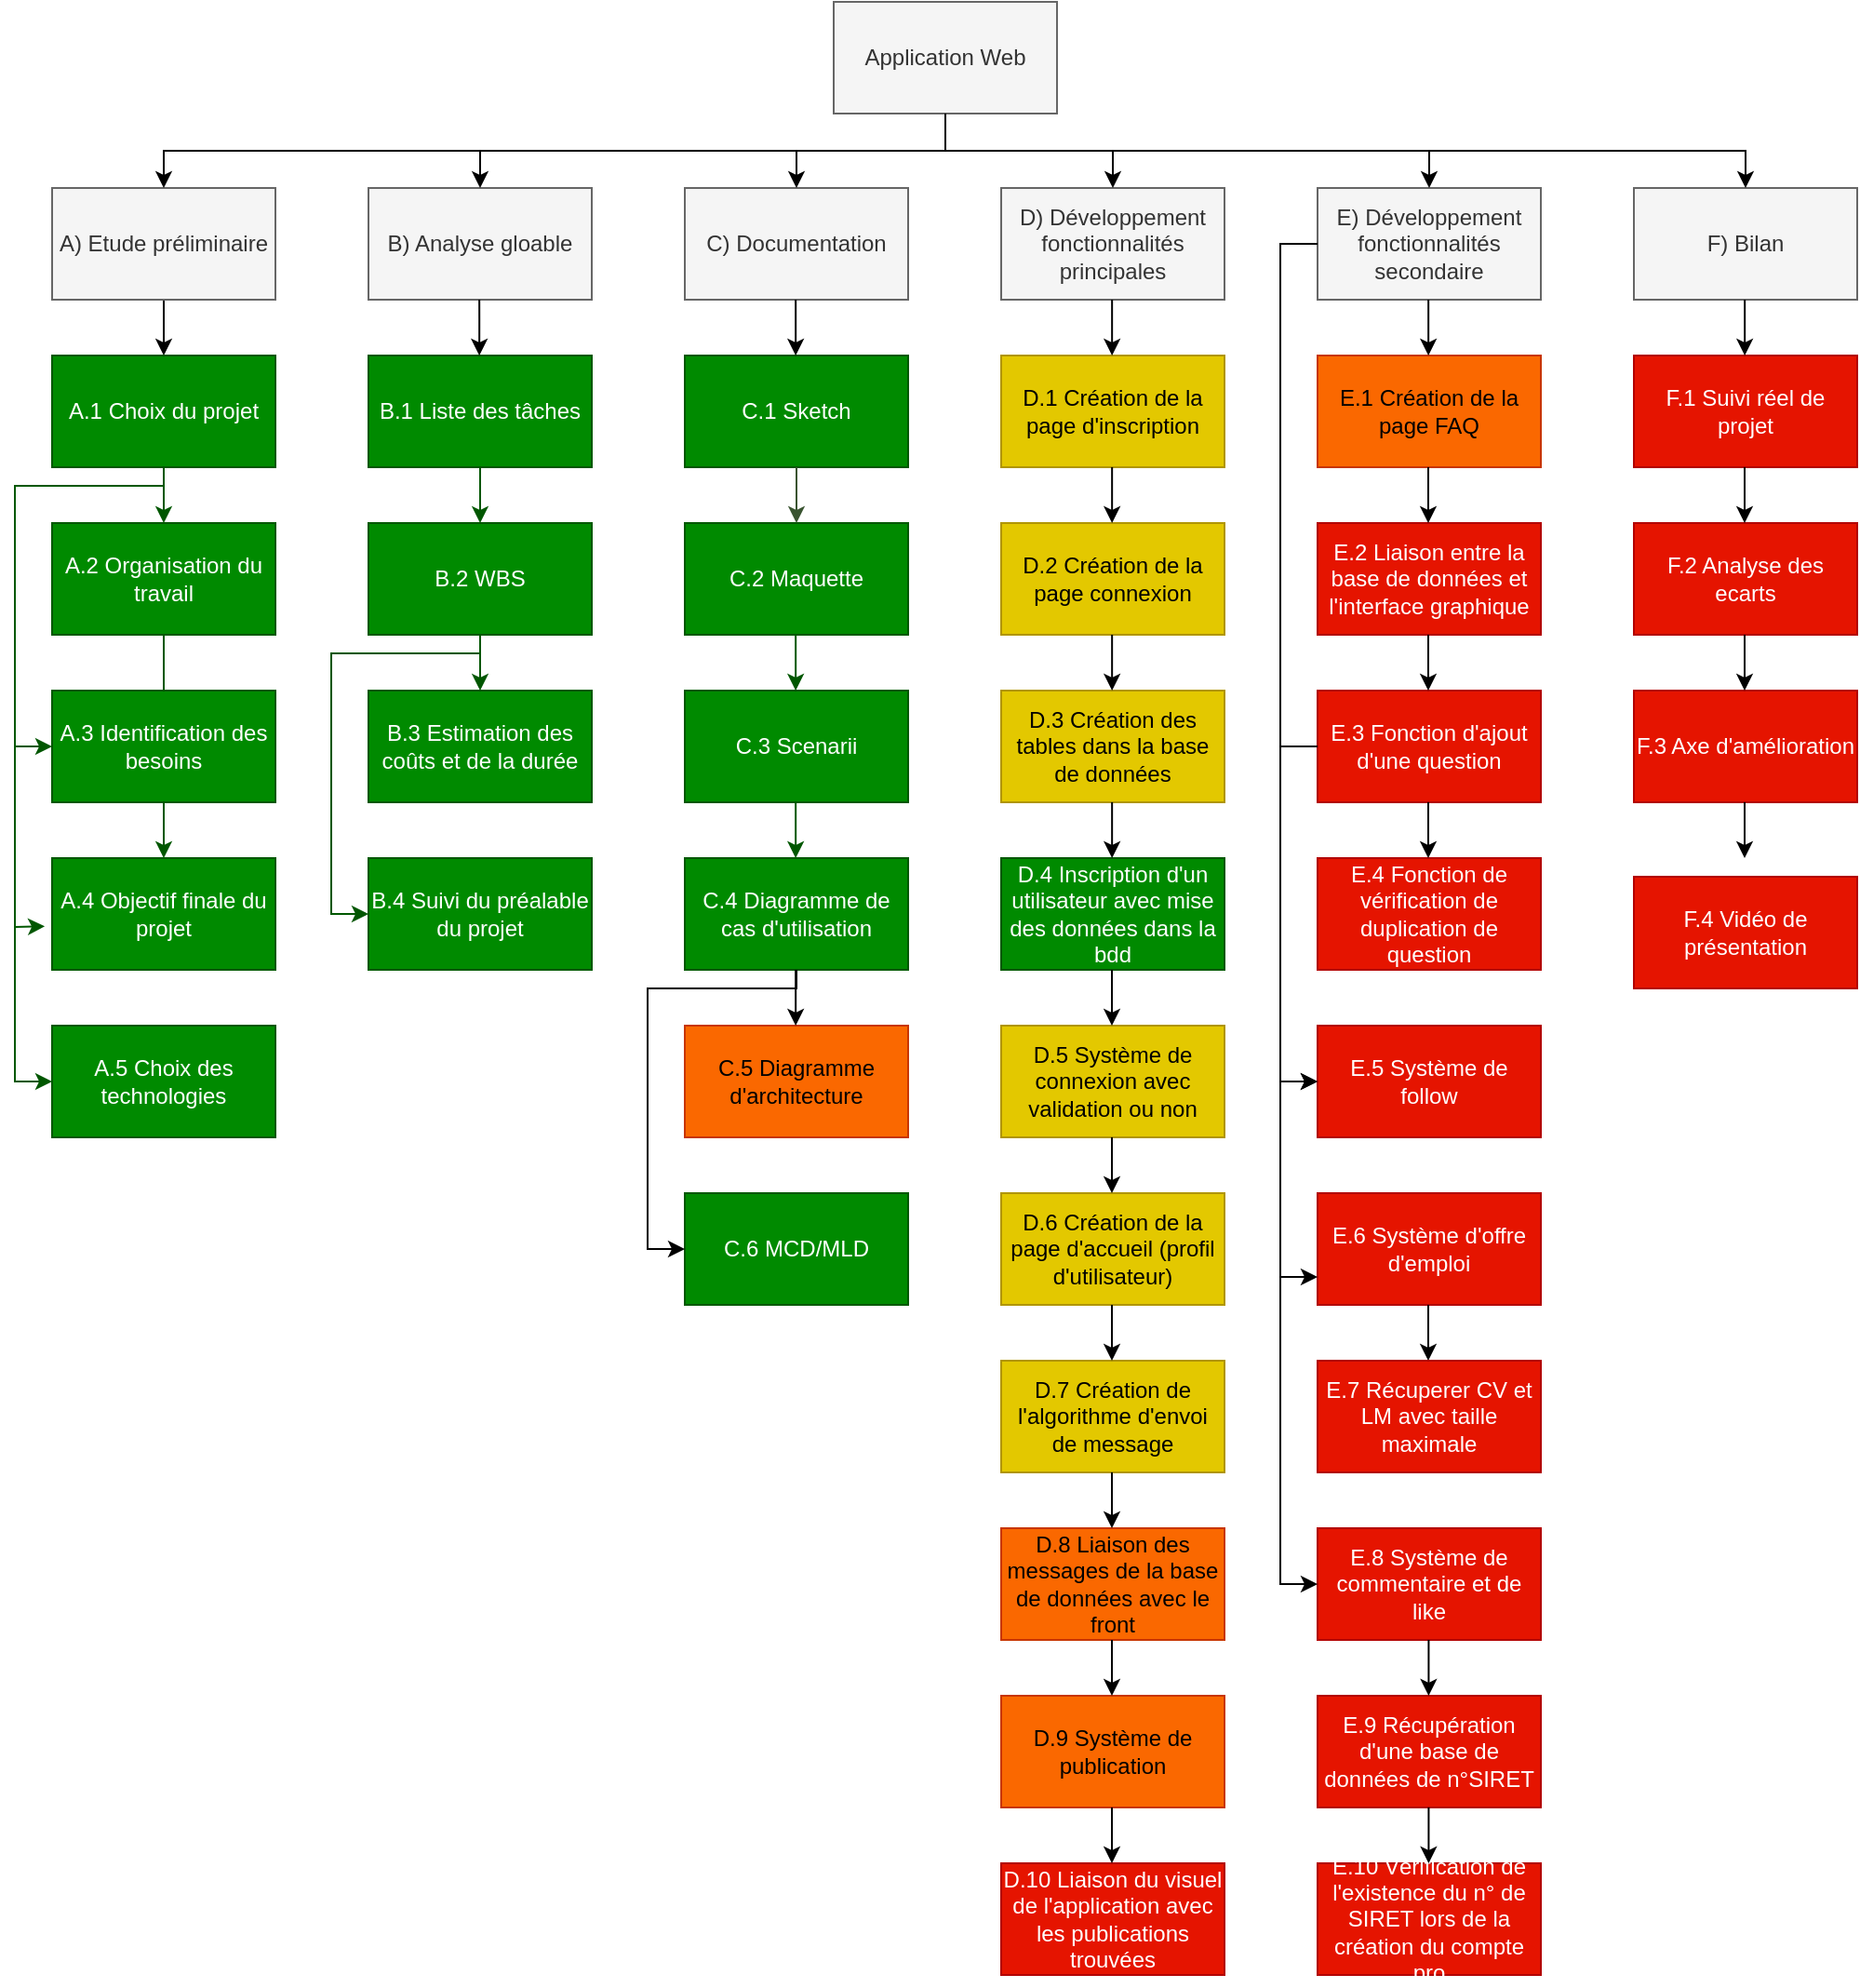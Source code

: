 <mxfile version="20.6.0" type="device"><diagram id="wWq-bHQcgzSplDtZk6H-" name="Page-1"><mxGraphModel dx="2679" dy="989" grid="1" gridSize="10" guides="1" tooltips="1" connect="1" arrows="1" fold="1" page="1" pageScale="1" pageWidth="827" pageHeight="1169" math="0" shadow="0"><root><mxCell id="0"/><mxCell id="1" parent="0"/><mxCell id="JSMmNQ_x6wcIldQpC4yS-1" value="Application Web" style="rounded=0;whiteSpace=wrap;html=1;fillColor=#f5f5f5;fontColor=#333333;strokeColor=#666666;" parent="1" vertex="1"><mxGeometry x="440" y="10" width="120" height="60" as="geometry"/></mxCell><mxCell id="JSMmNQ_x6wcIldQpC4yS-61" style="edgeStyle=orthogonalEdgeStyle;rounded=0;orthogonalLoop=1;jettySize=auto;html=1;exitX=0.5;exitY=1;exitDx=0;exitDy=0;entryX=0.5;entryY=0;entryDx=0;entryDy=0;" parent="1" source="JSMmNQ_x6wcIldQpC4yS-2" target="JSMmNQ_x6wcIldQpC4yS-8" edge="1"><mxGeometry relative="1" as="geometry"/></mxCell><mxCell id="JSMmNQ_x6wcIldQpC4yS-2" value="A) Etude préliminaire" style="rounded=0;whiteSpace=wrap;html=1;fillColor=#f5f5f5;fontColor=#333333;strokeColor=#666666;" parent="1" vertex="1"><mxGeometry x="20" y="110" width="120" height="60" as="geometry"/></mxCell><mxCell id="JSMmNQ_x6wcIldQpC4yS-3" value="B) Analyse gloable" style="rounded=0;whiteSpace=wrap;html=1;fillColor=#f5f5f5;fontColor=#333333;strokeColor=#666666;" parent="1" vertex="1"><mxGeometry x="190" y="110" width="120" height="60" as="geometry"/></mxCell><mxCell id="JSMmNQ_x6wcIldQpC4yS-4" value="C) Documentation" style="rounded=0;whiteSpace=wrap;html=1;fillColor=#f5f5f5;fontColor=#333333;strokeColor=#666666;" parent="1" vertex="1"><mxGeometry x="360" y="110" width="120" height="60" as="geometry"/></mxCell><mxCell id="JSMmNQ_x6wcIldQpC4yS-5" value="F) Bilan" style="rounded=0;whiteSpace=wrap;html=1;fillColor=#f5f5f5;fontColor=#333333;strokeColor=#666666;" parent="1" vertex="1"><mxGeometry x="870" y="110" width="120" height="60" as="geometry"/></mxCell><mxCell id="JSMmNQ_x6wcIldQpC4yS-6" value="D) Développement fonctionnalités principales" style="rounded=0;whiteSpace=wrap;html=1;fillColor=#f5f5f5;fontColor=#333333;strokeColor=#666666;" parent="1" vertex="1"><mxGeometry x="530" y="110" width="120" height="60" as="geometry"/></mxCell><mxCell id="JSMmNQ_x6wcIldQpC4yS-7" value="E) Développement fonctionnalités secondaire" style="rounded=0;whiteSpace=wrap;html=1;fillColor=#f5f5f5;fontColor=#333333;strokeColor=#666666;" parent="1" vertex="1"><mxGeometry x="700" y="110" width="120" height="60" as="geometry"/></mxCell><mxCell id="JSMmNQ_x6wcIldQpC4yS-71" style="edgeStyle=orthogonalEdgeStyle;rounded=0;orthogonalLoop=1;jettySize=auto;html=1;entryX=0.5;entryY=0;entryDx=0;entryDy=0;fillColor=#008a00;strokeColor=#005700;" parent="1" source="JSMmNQ_x6wcIldQpC4yS-8" target="JSMmNQ_x6wcIldQpC4yS-9" edge="1"><mxGeometry relative="1" as="geometry"><Array as="points"><mxPoint x="80" y="280"/><mxPoint x="80" y="280"/></Array></mxGeometry></mxCell><mxCell id="JSMmNQ_x6wcIldQpC4yS-8" value="A.1 Choix du projet" style="rounded=0;whiteSpace=wrap;html=1;fillColor=#008a00;strokeColor=#005700;fontColor=#ffffff;" parent="1" vertex="1"><mxGeometry x="20" y="200" width="120" height="60" as="geometry"/></mxCell><mxCell id="JSMmNQ_x6wcIldQpC4yS-116" value="" style="edgeStyle=orthogonalEdgeStyle;rounded=0;orthogonalLoop=1;jettySize=auto;html=1;fillColor=#008a00;strokeColor=#005700;" parent="1" source="JSMmNQ_x6wcIldQpC4yS-9" target="JSMmNQ_x6wcIldQpC4yS-11" edge="1"><mxGeometry relative="1" as="geometry"/></mxCell><mxCell id="JSMmNQ_x6wcIldQpC4yS-9" value="A.2 Organisation du travail" style="rounded=0;whiteSpace=wrap;html=1;fillColor=#008a00;strokeColor=#005700;fontColor=#ffffff;" parent="1" vertex="1"><mxGeometry x="20" y="290" width="120" height="60" as="geometry"/></mxCell><mxCell id="JSMmNQ_x6wcIldQpC4yS-10" value="A.3 Identification des besoins" style="rounded=0;whiteSpace=wrap;html=1;fillColor=#008a00;strokeColor=#005700;fontColor=#ffffff;" parent="1" vertex="1"><mxGeometry x="20" y="380" width="120" height="60" as="geometry"/></mxCell><mxCell id="JSMmNQ_x6wcIldQpC4yS-11" value="A.4 Objectif finale du projet" style="rounded=0;whiteSpace=wrap;html=1;fillColor=#008a00;strokeColor=#005700;fontColor=#ffffff;" parent="1" vertex="1"><mxGeometry x="20" y="470" width="120" height="60" as="geometry"/></mxCell><mxCell id="JSMmNQ_x6wcIldQpC4yS-12" value="A.5 Choix des technologies" style="rounded=0;whiteSpace=wrap;html=1;fillColor=#008a00;strokeColor=#005700;fontColor=#ffffff;" parent="1" vertex="1"><mxGeometry x="20" y="560" width="120" height="60" as="geometry"/></mxCell><mxCell id="JSMmNQ_x6wcIldQpC4yS-13" value="B.1 Liste des tâches" style="rounded=0;whiteSpace=wrap;html=1;fillColor=#008a00;strokeColor=#005700;fontColor=#ffffff;" parent="1" vertex="1"><mxGeometry x="190" y="200" width="120" height="60" as="geometry"/></mxCell><mxCell id="JSMmNQ_x6wcIldQpC4yS-14" value="B.2 WBS" style="rounded=0;whiteSpace=wrap;html=1;fillColor=#008a00;strokeColor=#005700;fontColor=#ffffff;" parent="1" vertex="1"><mxGeometry x="190" y="290" width="120" height="60" as="geometry"/></mxCell><mxCell id="JSMmNQ_x6wcIldQpC4yS-15" value="B.3 Estimation des coûts et de la durée" style="rounded=0;whiteSpace=wrap;html=1;fillColor=#008a00;strokeColor=#005700;fontColor=#ffffff;" parent="1" vertex="1"><mxGeometry x="190" y="380" width="120" height="60" as="geometry"/></mxCell><mxCell id="JSMmNQ_x6wcIldQpC4yS-16" value="B.4 Suivi du préalable du projet" style="rounded=0;whiteSpace=wrap;html=1;fillColor=#008a00;strokeColor=#005700;fontColor=#ffffff;" parent="1" vertex="1"><mxGeometry x="190" y="470" width="120" height="60" as="geometry"/></mxCell><mxCell id="JSMmNQ_x6wcIldQpC4yS-18" value="" style="endArrow=classic;html=1;rounded=0;exitX=0.5;exitY=1;exitDx=0;exitDy=0;entryX=0.5;entryY=0;entryDx=0;entryDy=0;" parent="1" source="JSMmNQ_x6wcIldQpC4yS-1" target="JSMmNQ_x6wcIldQpC4yS-4" edge="1"><mxGeometry width="50" height="50" relative="1" as="geometry"><mxPoint x="520" y="390" as="sourcePoint"/><mxPoint x="570" y="340" as="targetPoint"/><Array as="points"><mxPoint x="500" y="90"/><mxPoint x="420" y="90"/></Array></mxGeometry></mxCell><mxCell id="JSMmNQ_x6wcIldQpC4yS-19" value="C.1 Sketch" style="rounded=0;whiteSpace=wrap;html=1;fillColor=#008a00;strokeColor=#005700;fontColor=#ffffff;" parent="1" vertex="1"><mxGeometry x="360" y="200" width="120" height="60" as="geometry"/></mxCell><mxCell id="JSMmNQ_x6wcIldQpC4yS-20" value="C.2 Maquette" style="rounded=0;whiteSpace=wrap;html=1;fillColor=#008a00;strokeColor=#005700;fontColor=#ffffff;" parent="1" vertex="1"><mxGeometry x="360" y="290" width="120" height="60" as="geometry"/></mxCell><mxCell id="JSMmNQ_x6wcIldQpC4yS-21" value="C.3 Scenarii" style="rounded=0;whiteSpace=wrap;html=1;fillColor=#008a00;strokeColor=#005700;fontColor=#ffffff;" parent="1" vertex="1"><mxGeometry x="360" y="380" width="120" height="60" as="geometry"/></mxCell><mxCell id="JSMmNQ_x6wcIldQpC4yS-22" value="C.4 Diagramme de cas d'utilisation" style="rounded=0;whiteSpace=wrap;html=1;fillColor=#008a00;strokeColor=#005700;fontColor=#ffffff;" parent="1" vertex="1"><mxGeometry x="360" y="470" width="120" height="60" as="geometry"/></mxCell><mxCell id="JSMmNQ_x6wcIldQpC4yS-23" value="C.5 Diagramme d'architecture" style="rounded=0;whiteSpace=wrap;html=1;fillColor=#fa6800;strokeColor=#C73500;fontColor=#000000;" parent="1" vertex="1"><mxGeometry x="360" y="560" width="120" height="60" as="geometry"/></mxCell><mxCell id="JSMmNQ_x6wcIldQpC4yS-24" value="C.6 MCD/MLD" style="rounded=0;whiteSpace=wrap;html=1;fillColor=#008a00;strokeColor=#005700;fontColor=#ffffff;" parent="1" vertex="1"><mxGeometry x="360" y="650" width="120" height="60" as="geometry"/></mxCell><mxCell id="JSMmNQ_x6wcIldQpC4yS-29" value="D.1 Création de la page d'inscription" style="rounded=0;whiteSpace=wrap;html=1;fillColor=#e3c800;strokeColor=#B09500;fontColor=#000000;" parent="1" vertex="1"><mxGeometry x="530" y="200" width="120" height="60" as="geometry"/></mxCell><mxCell id="JSMmNQ_x6wcIldQpC4yS-30" value="D.2 Création de la page connexion" style="rounded=0;whiteSpace=wrap;html=1;fillColor=#e3c800;strokeColor=#B09500;fontColor=#000000;" parent="1" vertex="1"><mxGeometry x="530" y="290" width="120" height="60" as="geometry"/></mxCell><mxCell id="JSMmNQ_x6wcIldQpC4yS-31" value="D.3 Création des tables dans la base de données" style="rounded=0;whiteSpace=wrap;html=1;fillColor=#e3c800;strokeColor=#B09500;fontColor=#000000;" parent="1" vertex="1"><mxGeometry x="530" y="380" width="120" height="60" as="geometry"/></mxCell><mxCell id="JSMmNQ_x6wcIldQpC4yS-32" value="D.4 Inscription d'un utilisateur avec mise des données dans la bdd" style="rounded=0;whiteSpace=wrap;html=1;fillColor=#008a00;strokeColor=#005700;fontColor=#ffffff;" parent="1" vertex="1"><mxGeometry x="530" y="470" width="120" height="60" as="geometry"/></mxCell><mxCell id="JSMmNQ_x6wcIldQpC4yS-33" value="D.5 Système de connexion avec validation ou non" style="rounded=0;whiteSpace=wrap;html=1;fillColor=#e3c800;strokeColor=#B09500;fontColor=#000000;" parent="1" vertex="1"><mxGeometry x="530" y="560" width="120" height="60" as="geometry"/></mxCell><mxCell id="JSMmNQ_x6wcIldQpC4yS-34" value="E.1 Création de la page FAQ" style="rounded=0;whiteSpace=wrap;html=1;fillColor=#fa6800;strokeColor=#C73500;fontColor=#000000;" parent="1" vertex="1"><mxGeometry x="700" y="200" width="120" height="60" as="geometry"/></mxCell><mxCell id="JSMmNQ_x6wcIldQpC4yS-35" value="E.2 Liaison entre la base de données et l'interface graphique" style="rounded=0;whiteSpace=wrap;html=1;fillColor=#e51400;strokeColor=#B20000;fontColor=#ffffff;" parent="1" vertex="1"><mxGeometry x="700" y="290" width="120" height="60" as="geometry"/></mxCell><mxCell id="JSMmNQ_x6wcIldQpC4yS-36" value="E.3 Fonction d'ajout d'une question" style="rounded=0;whiteSpace=wrap;html=1;fillColor=#e51400;strokeColor=#B20000;fontColor=#ffffff;" parent="1" vertex="1"><mxGeometry x="700" y="380" width="120" height="60" as="geometry"/></mxCell><mxCell id="JSMmNQ_x6wcIldQpC4yS-37" value="E.4 Fonction de vérification de duplication de question" style="rounded=0;whiteSpace=wrap;html=1;fillColor=#e51400;strokeColor=#B20000;fontColor=#ffffff;" parent="1" vertex="1"><mxGeometry x="700" y="470" width="120" height="60" as="geometry"/></mxCell><mxCell id="JSMmNQ_x6wcIldQpC4yS-38" value="E.5 Système de follow" style="rounded=0;whiteSpace=wrap;html=1;fillColor=#e51400;strokeColor=#B20000;fontColor=#ffffff;" parent="1" vertex="1"><mxGeometry x="700" y="560" width="120" height="60" as="geometry"/></mxCell><mxCell id="JSMmNQ_x6wcIldQpC4yS-39" value="F.1 Suivi réel de projet" style="rounded=0;whiteSpace=wrap;html=1;fillColor=#e51400;strokeColor=#B20000;fontColor=#ffffff;" parent="1" vertex="1"><mxGeometry x="870" y="200" width="120" height="60" as="geometry"/></mxCell><mxCell id="JSMmNQ_x6wcIldQpC4yS-40" value="F.2 Analyse des ecarts" style="rounded=0;whiteSpace=wrap;html=1;fillColor=#e51400;strokeColor=#B20000;fontColor=#ffffff;" parent="1" vertex="1"><mxGeometry x="870" y="290" width="120" height="60" as="geometry"/></mxCell><mxCell id="JSMmNQ_x6wcIldQpC4yS-41" value="F.3 Axe d'amélioration" style="rounded=0;whiteSpace=wrap;html=1;fillColor=#e51400;strokeColor=#B20000;fontColor=#ffffff;" parent="1" vertex="1"><mxGeometry x="870" y="380" width="120" height="60" as="geometry"/></mxCell><mxCell id="JSMmNQ_x6wcIldQpC4yS-42" value="F.4 Vidéo de présentation" style="rounded=0;whiteSpace=wrap;html=1;fillColor=#e51400;strokeColor=#B20000;fontColor=#ffffff;" parent="1" vertex="1"><mxGeometry x="870" y="480" width="120" height="60" as="geometry"/></mxCell><mxCell id="JSMmNQ_x6wcIldQpC4yS-44" value="D.6 Création de la page d'accueil (profil d'utilisateur)" style="rounded=0;whiteSpace=wrap;html=1;fillColor=#e3c800;fontColor=#000000;strokeColor=#B09500;" parent="1" vertex="1"><mxGeometry x="530" y="650" width="120" height="60" as="geometry"/></mxCell><mxCell id="JSMmNQ_x6wcIldQpC4yS-45" value="D.7 Création de l'algorithme d'envoi de message" style="rounded=0;whiteSpace=wrap;html=1;fillColor=#e3c800;strokeColor=#B09500;fontColor=#000000;" parent="1" vertex="1"><mxGeometry x="530" y="740" width="120" height="60" as="geometry"/></mxCell><mxCell id="JSMmNQ_x6wcIldQpC4yS-47" value="D.8 Liaison des messages de la base de données avec le front" style="rounded=0;whiteSpace=wrap;html=1;fillColor=#fa6800;strokeColor=#C73500;fontColor=#000000;" parent="1" vertex="1"><mxGeometry x="530" y="830" width="120" height="60" as="geometry"/></mxCell><mxCell id="JSMmNQ_x6wcIldQpC4yS-48" value="D.9 Système de publication" style="rounded=0;whiteSpace=wrap;html=1;fillColor=#fa6800;strokeColor=#C73500;fontColor=#000000;" parent="1" vertex="1"><mxGeometry x="530" y="920" width="120" height="60" as="geometry"/></mxCell><mxCell id="JSMmNQ_x6wcIldQpC4yS-49" value="D.10 Liaison du visuel de l'application avec les publications trouvées" style="rounded=0;whiteSpace=wrap;html=1;fillColor=#e51400;strokeColor=#B20000;fontColor=#ffffff;" parent="1" vertex="1"><mxGeometry x="530" y="1010" width="120" height="60" as="geometry"/></mxCell><mxCell id="JSMmNQ_x6wcIldQpC4yS-50" value="E.6 Système d'offre d'emploi" style="rounded=0;whiteSpace=wrap;html=1;fillColor=#e51400;strokeColor=#B20000;fontColor=#ffffff;" parent="1" vertex="1"><mxGeometry x="700" y="650" width="120" height="60" as="geometry"/></mxCell><mxCell id="JSMmNQ_x6wcIldQpC4yS-51" value="E.8 Système de commentaire et de like" style="rounded=0;whiteSpace=wrap;html=1;fillColor=#e51400;strokeColor=#B20000;fontColor=#ffffff;" parent="1" vertex="1"><mxGeometry x="700" y="830" width="120" height="60" as="geometry"/></mxCell><mxCell id="JSMmNQ_x6wcIldQpC4yS-52" value="E.9 Récupération d'une base de données de n°SIRET" style="rounded=0;whiteSpace=wrap;html=1;fillColor=#e51400;strokeColor=#B20000;fontColor=#ffffff;" parent="1" vertex="1"><mxGeometry x="700" y="920" width="120" height="60" as="geometry"/></mxCell><mxCell id="JSMmNQ_x6wcIldQpC4yS-53" value="E.10 Vérification de l'existence du n° de SIRET lors de la création du compte pro" style="rounded=0;whiteSpace=wrap;html=1;fillColor=#e51400;strokeColor=#B20000;fontColor=#ffffff;" parent="1" vertex="1"><mxGeometry x="700" y="1010" width="120" height="60" as="geometry"/></mxCell><mxCell id="JSMmNQ_x6wcIldQpC4yS-55" value="" style="endArrow=classic;html=1;rounded=0;exitX=0.5;exitY=1;exitDx=0;exitDy=0;" parent="1" target="JSMmNQ_x6wcIldQpC4yS-3" edge="1"><mxGeometry width="50" height="50" relative="1" as="geometry"><mxPoint x="500" y="70" as="sourcePoint"/><mxPoint x="420" y="110" as="targetPoint"/><Array as="points"><mxPoint x="500" y="90"/><mxPoint x="250" y="90"/></Array></mxGeometry></mxCell><mxCell id="JSMmNQ_x6wcIldQpC4yS-56" value="" style="endArrow=classic;html=1;rounded=0;" parent="1" edge="1"><mxGeometry width="50" height="50" relative="1" as="geometry"><mxPoint x="500" y="70" as="sourcePoint"/><mxPoint x="80" y="110" as="targetPoint"/><Array as="points"><mxPoint x="500" y="90"/><mxPoint x="330" y="90"/><mxPoint x="80" y="90"/></Array></mxGeometry></mxCell><mxCell id="JSMmNQ_x6wcIldQpC4yS-57" value="" style="endArrow=classic;html=1;rounded=0;exitX=0.5;exitY=1;exitDx=0;exitDy=0;" parent="1" source="JSMmNQ_x6wcIldQpC4yS-1" edge="1"><mxGeometry width="50" height="50" relative="1" as="geometry"><mxPoint x="840" y="70" as="sourcePoint"/><mxPoint x="590" y="110" as="targetPoint"/><Array as="points"><mxPoint x="500" y="90"/><mxPoint x="590" y="90"/></Array></mxGeometry></mxCell><mxCell id="JSMmNQ_x6wcIldQpC4yS-58" value="" style="endArrow=classic;html=1;rounded=0;entryX=0.5;entryY=0;entryDx=0;entryDy=0;" parent="1" target="JSMmNQ_x6wcIldQpC4yS-7" edge="1"><mxGeometry width="50" height="50" relative="1" as="geometry"><mxPoint x="500" y="70" as="sourcePoint"/><mxPoint x="570" y="110" as="targetPoint"/><Array as="points"><mxPoint x="500" y="90"/><mxPoint x="760" y="90"/></Array></mxGeometry></mxCell><mxCell id="JSMmNQ_x6wcIldQpC4yS-59" value="" style="endArrow=classic;html=1;rounded=0;" parent="1" edge="1"><mxGeometry width="50" height="50" relative="1" as="geometry"><mxPoint x="500" y="70" as="sourcePoint"/><mxPoint x="930" y="110" as="targetPoint"/><Array as="points"><mxPoint x="500" y="90"/><mxPoint x="930" y="90"/></Array></mxGeometry></mxCell><mxCell id="JSMmNQ_x6wcIldQpC4yS-62" style="edgeStyle=orthogonalEdgeStyle;rounded=0;orthogonalLoop=1;jettySize=auto;html=1;exitX=0.5;exitY=1;exitDx=0;exitDy=0;entryX=0.5;entryY=0;entryDx=0;entryDy=0;" parent="1" edge="1"><mxGeometry relative="1" as="geometry"><mxPoint x="249.58" y="170" as="sourcePoint"/><mxPoint x="249.58" y="200" as="targetPoint"/><Array as="points"><mxPoint x="249.58" y="180"/><mxPoint x="249.58" y="180"/></Array></mxGeometry></mxCell><mxCell id="JSMmNQ_x6wcIldQpC4yS-63" style="edgeStyle=orthogonalEdgeStyle;rounded=0;orthogonalLoop=1;jettySize=auto;html=1;exitX=0.5;exitY=1;exitDx=0;exitDy=0;entryX=0.5;entryY=0;entryDx=0;entryDy=0;" parent="1" edge="1"><mxGeometry relative="1" as="geometry"><mxPoint x="419.58" y="170" as="sourcePoint"/><mxPoint x="419.58" y="200" as="targetPoint"/></mxGeometry></mxCell><mxCell id="JSMmNQ_x6wcIldQpC4yS-64" style="edgeStyle=orthogonalEdgeStyle;rounded=0;orthogonalLoop=1;jettySize=auto;html=1;exitX=0.5;exitY=1;exitDx=0;exitDy=0;entryX=0.5;entryY=0;entryDx=0;entryDy=0;" parent="1" edge="1"><mxGeometry relative="1" as="geometry"><mxPoint x="589.58" y="170" as="sourcePoint"/><mxPoint x="589.58" y="200" as="targetPoint"/></mxGeometry></mxCell><mxCell id="JSMmNQ_x6wcIldQpC4yS-65" style="edgeStyle=orthogonalEdgeStyle;rounded=0;orthogonalLoop=1;jettySize=auto;html=1;exitX=0.5;exitY=1;exitDx=0;exitDy=0;entryX=0.5;entryY=0;entryDx=0;entryDy=0;" parent="1" edge="1"><mxGeometry relative="1" as="geometry"><mxPoint x="759.58" y="170" as="sourcePoint"/><mxPoint x="759.58" y="200" as="targetPoint"/></mxGeometry></mxCell><mxCell id="JSMmNQ_x6wcIldQpC4yS-66" style="edgeStyle=orthogonalEdgeStyle;rounded=0;orthogonalLoop=1;jettySize=auto;html=1;exitX=0.5;exitY=1;exitDx=0;exitDy=0;entryX=0.5;entryY=0;entryDx=0;entryDy=0;" parent="1" edge="1"><mxGeometry relative="1" as="geometry"><mxPoint x="929.58" y="170" as="sourcePoint"/><mxPoint x="929.58" y="200" as="targetPoint"/></mxGeometry></mxCell><mxCell id="JSMmNQ_x6wcIldQpC4yS-75" value="" style="endArrow=classic;html=1;rounded=0;entryX=0;entryY=0.5;entryDx=0;entryDy=0;fillColor=#008a00;strokeColor=#005700;" parent="1" target="JSMmNQ_x6wcIldQpC4yS-10" edge="1"><mxGeometry width="50" height="50" relative="1" as="geometry"><mxPoint x="80" y="260" as="sourcePoint"/><mxPoint x="480" y="340" as="targetPoint"/><Array as="points"><mxPoint x="80" y="270"/><mxPoint x="10" y="270"/><mxPoint y="270"/><mxPoint y="330"/><mxPoint y="400"/><mxPoint y="410"/></Array></mxGeometry></mxCell><mxCell id="JSMmNQ_x6wcIldQpC4yS-76" value="" style="endArrow=classic;html=1;rounded=0;exitX=0.5;exitY=1;exitDx=0;exitDy=0;entryX=-0.033;entryY=0.611;entryDx=0;entryDy=0;entryPerimeter=0;fillColor=#008a00;strokeColor=#005700;" parent="1" source="JSMmNQ_x6wcIldQpC4yS-8" target="JSMmNQ_x6wcIldQpC4yS-11" edge="1"><mxGeometry width="50" height="50" relative="1" as="geometry"><mxPoint x="430" y="390" as="sourcePoint"/><mxPoint x="480" y="340" as="targetPoint"/><Array as="points"><mxPoint x="80" y="270"/><mxPoint y="270"/><mxPoint y="507"/></Array></mxGeometry></mxCell><mxCell id="JSMmNQ_x6wcIldQpC4yS-77" value="" style="endArrow=classic;html=1;rounded=0;exitX=0.5;exitY=1;exitDx=0;exitDy=0;entryX=0;entryY=0.5;entryDx=0;entryDy=0;fillColor=#008a00;strokeColor=#005700;" parent="1" source="JSMmNQ_x6wcIldQpC4yS-8" target="JSMmNQ_x6wcIldQpC4yS-12" edge="1"><mxGeometry width="50" height="50" relative="1" as="geometry"><mxPoint x="430" y="470" as="sourcePoint"/><mxPoint x="480" y="420" as="targetPoint"/><Array as="points"><mxPoint x="80" y="270"/><mxPoint y="270"/><mxPoint y="590"/></Array></mxGeometry></mxCell><mxCell id="JSMmNQ_x6wcIldQpC4yS-78" value="" style="endArrow=classic;html=1;rounded=0;exitX=0.5;exitY=1;exitDx=0;exitDy=0;fillColor=#008a00;strokeColor=#005700;" parent="1" source="JSMmNQ_x6wcIldQpC4yS-13" target="JSMmNQ_x6wcIldQpC4yS-14" edge="1"><mxGeometry width="50" height="50" relative="1" as="geometry"><mxPoint x="430" y="390" as="sourcePoint"/><mxPoint x="480" y="340" as="targetPoint"/></mxGeometry></mxCell><mxCell id="JSMmNQ_x6wcIldQpC4yS-79" value="" style="endArrow=classic;html=1;rounded=0;exitX=0.5;exitY=1;exitDx=0;exitDy=0;fillColor=#008a00;strokeColor=#005700;" parent="1" source="JSMmNQ_x6wcIldQpC4yS-14" target="JSMmNQ_x6wcIldQpC4yS-15" edge="1"><mxGeometry width="50" height="50" relative="1" as="geometry"><mxPoint x="430" y="470" as="sourcePoint"/><mxPoint x="480" y="420" as="targetPoint"/></mxGeometry></mxCell><mxCell id="JSMmNQ_x6wcIldQpC4yS-80" value="" style="endArrow=classic;html=1;rounded=0;exitX=0.5;exitY=1;exitDx=0;exitDy=0;fillColor=#008a00;strokeColor=#005700;" parent="1" source="JSMmNQ_x6wcIldQpC4yS-14" edge="1"><mxGeometry width="50" height="50" relative="1" as="geometry"><mxPoint x="430" y="470" as="sourcePoint"/><mxPoint x="190" y="500" as="targetPoint"/><Array as="points"><mxPoint x="250" y="360"/><mxPoint x="240" y="360"/><mxPoint x="210" y="360"/><mxPoint x="170" y="360"/><mxPoint x="170" y="500"/></Array></mxGeometry></mxCell><mxCell id="JSMmNQ_x6wcIldQpC4yS-81" value="" style="endArrow=classic;html=1;rounded=0;exitX=0.5;exitY=1;exitDx=0;exitDy=0;entryX=0.5;entryY=0;entryDx=0;entryDy=0;fillColor=#6d8764;strokeColor=#3A5431;" parent="1" source="JSMmNQ_x6wcIldQpC4yS-19" target="JSMmNQ_x6wcIldQpC4yS-20" edge="1"><mxGeometry width="50" height="50" relative="1" as="geometry"><mxPoint x="430" y="390" as="sourcePoint"/><mxPoint x="480" y="340" as="targetPoint"/></mxGeometry></mxCell><mxCell id="JSMmNQ_x6wcIldQpC4yS-82" value="" style="endArrow=classic;html=1;rounded=0;exitX=0.5;exitY=1;exitDx=0;exitDy=0;entryX=0.5;entryY=0;entryDx=0;entryDy=0;fillColor=#008a00;strokeColor=#005700;" parent="1" edge="1"><mxGeometry width="50" height="50" relative="1" as="geometry"><mxPoint x="419.58" y="350" as="sourcePoint"/><mxPoint x="419.58" y="380" as="targetPoint"/></mxGeometry></mxCell><mxCell id="JSMmNQ_x6wcIldQpC4yS-83" value="" style="endArrow=classic;html=1;rounded=0;exitX=0.5;exitY=1;exitDx=0;exitDy=0;entryX=0.5;entryY=0;entryDx=0;entryDy=0;" parent="1" edge="1"><mxGeometry width="50" height="50" relative="1" as="geometry"><mxPoint x="589.58" y="260" as="sourcePoint"/><mxPoint x="589.58" y="290" as="targetPoint"/></mxGeometry></mxCell><mxCell id="JSMmNQ_x6wcIldQpC4yS-84" value="" style="endArrow=classic;html=1;rounded=0;exitX=0.5;exitY=1;exitDx=0;exitDy=0;entryX=0.5;entryY=0;entryDx=0;entryDy=0;" parent="1" edge="1"><mxGeometry width="50" height="50" relative="1" as="geometry"><mxPoint x="589.58" y="350" as="sourcePoint"/><mxPoint x="589.58" y="380" as="targetPoint"/></mxGeometry></mxCell><mxCell id="JSMmNQ_x6wcIldQpC4yS-85" value="" style="endArrow=classic;html=1;rounded=0;exitX=0.5;exitY=1;exitDx=0;exitDy=0;entryX=0.5;entryY=0;entryDx=0;entryDy=0;" parent="1" edge="1"><mxGeometry width="50" height="50" relative="1" as="geometry"><mxPoint x="589.58" y="440" as="sourcePoint"/><mxPoint x="589.58" y="470" as="targetPoint"/></mxGeometry></mxCell><mxCell id="JSMmNQ_x6wcIldQpC4yS-86" value="" style="endArrow=classic;html=1;rounded=0;exitX=0.5;exitY=1;exitDx=0;exitDy=0;entryX=0.5;entryY=0;entryDx=0;entryDy=0;fillColor=#008a00;strokeColor=#005700;" parent="1" edge="1"><mxGeometry width="50" height="50" relative="1" as="geometry"><mxPoint x="419.58" y="440" as="sourcePoint"/><mxPoint x="419.58" y="470" as="targetPoint"/></mxGeometry></mxCell><mxCell id="JSMmNQ_x6wcIldQpC4yS-87" value="" style="endArrow=classic;html=1;rounded=0;exitX=0.5;exitY=1;exitDx=0;exitDy=0;entryX=0.5;entryY=0;entryDx=0;entryDy=0;" parent="1" edge="1"><mxGeometry width="50" height="50" relative="1" as="geometry"><mxPoint x="419.58" y="530" as="sourcePoint"/><mxPoint x="419.58" y="560" as="targetPoint"/></mxGeometry></mxCell><mxCell id="JSMmNQ_x6wcIldQpC4yS-89" value="" style="endArrow=classic;html=1;rounded=0;entryX=0;entryY=0.5;entryDx=0;entryDy=0;" parent="1" target="JSMmNQ_x6wcIldQpC4yS-24" edge="1"><mxGeometry width="50" height="50" relative="1" as="geometry"><mxPoint x="420" y="530" as="sourcePoint"/><mxPoint x="480" y="500" as="targetPoint"/><Array as="points"><mxPoint x="420" y="540"/><mxPoint x="380" y="540"/><mxPoint x="340" y="540"/><mxPoint x="340" y="680"/></Array></mxGeometry></mxCell><mxCell id="JSMmNQ_x6wcIldQpC4yS-90" value="" style="endArrow=classic;html=1;rounded=0;exitX=0.5;exitY=1;exitDx=0;exitDy=0;entryX=0.5;entryY=0;entryDx=0;entryDy=0;" parent="1" edge="1"><mxGeometry width="50" height="50" relative="1" as="geometry"><mxPoint x="589.5" y="530" as="sourcePoint"/><mxPoint x="589.5" y="560" as="targetPoint"/></mxGeometry></mxCell><mxCell id="JSMmNQ_x6wcIldQpC4yS-91" value="" style="endArrow=classic;html=1;rounded=0;exitX=0.5;exitY=1;exitDx=0;exitDy=0;entryX=0.5;entryY=0;entryDx=0;entryDy=0;" parent="1" edge="1"><mxGeometry width="50" height="50" relative="1" as="geometry"><mxPoint x="589.5" y="620" as="sourcePoint"/><mxPoint x="589.5" y="650" as="targetPoint"/></mxGeometry></mxCell><mxCell id="JSMmNQ_x6wcIldQpC4yS-92" value="" style="endArrow=classic;html=1;rounded=0;exitX=0.5;exitY=1;exitDx=0;exitDy=0;entryX=0.5;entryY=0;entryDx=0;entryDy=0;" parent="1" edge="1"><mxGeometry width="50" height="50" relative="1" as="geometry"><mxPoint x="589.5" y="710" as="sourcePoint"/><mxPoint x="589.5" y="740" as="targetPoint"/></mxGeometry></mxCell><mxCell id="JSMmNQ_x6wcIldQpC4yS-93" value="" style="endArrow=classic;html=1;rounded=0;exitX=0.5;exitY=1;exitDx=0;exitDy=0;entryX=0.5;entryY=0;entryDx=0;entryDy=0;" parent="1" edge="1"><mxGeometry width="50" height="50" relative="1" as="geometry"><mxPoint x="589.5" y="800" as="sourcePoint"/><mxPoint x="589.5" y="830" as="targetPoint"/></mxGeometry></mxCell><mxCell id="JSMmNQ_x6wcIldQpC4yS-95" value="" style="endArrow=classic;html=1;rounded=0;exitX=0.5;exitY=1;exitDx=0;exitDy=0;entryX=0.5;entryY=0;entryDx=0;entryDy=0;" parent="1" edge="1"><mxGeometry width="50" height="50" relative="1" as="geometry"><mxPoint x="589.5" y="890" as="sourcePoint"/><mxPoint x="589.5" y="920" as="targetPoint"/></mxGeometry></mxCell><mxCell id="JSMmNQ_x6wcIldQpC4yS-97" value="" style="endArrow=classic;html=1;rounded=0;exitX=0.5;exitY=1;exitDx=0;exitDy=0;entryX=0.5;entryY=0;entryDx=0;entryDy=0;" parent="1" edge="1"><mxGeometry width="50" height="50" relative="1" as="geometry"><mxPoint x="589.5" y="980" as="sourcePoint"/><mxPoint x="589.5" y="1010" as="targetPoint"/></mxGeometry></mxCell><mxCell id="JSMmNQ_x6wcIldQpC4yS-98" value="" style="endArrow=classic;html=1;rounded=0;exitX=0.5;exitY=1;exitDx=0;exitDy=0;entryX=0.5;entryY=0;entryDx=0;entryDy=0;" parent="1" edge="1"><mxGeometry width="50" height="50" relative="1" as="geometry"><mxPoint x="759.5" y="260" as="sourcePoint"/><mxPoint x="759.5" y="290" as="targetPoint"/></mxGeometry></mxCell><mxCell id="JSMmNQ_x6wcIldQpC4yS-99" value="" style="endArrow=classic;html=1;rounded=0;exitX=0.5;exitY=1;exitDx=0;exitDy=0;entryX=0.5;entryY=0;entryDx=0;entryDy=0;" parent="1" edge="1"><mxGeometry width="50" height="50" relative="1" as="geometry"><mxPoint x="759.5" y="350" as="sourcePoint"/><mxPoint x="759.5" y="380" as="targetPoint"/></mxGeometry></mxCell><mxCell id="JSMmNQ_x6wcIldQpC4yS-100" value="" style="endArrow=classic;html=1;rounded=0;exitX=0.5;exitY=1;exitDx=0;exitDy=0;entryX=0.5;entryY=0;entryDx=0;entryDy=0;" parent="1" edge="1"><mxGeometry width="50" height="50" relative="1" as="geometry"><mxPoint x="759.5" y="440" as="sourcePoint"/><mxPoint x="759.5" y="470" as="targetPoint"/></mxGeometry></mxCell><mxCell id="JSMmNQ_x6wcIldQpC4yS-101" value="" style="endArrow=classic;html=1;rounded=0;exitX=0.5;exitY=1;exitDx=0;exitDy=0;entryX=0.5;entryY=0;entryDx=0;entryDy=0;" parent="1" edge="1"><mxGeometry width="50" height="50" relative="1" as="geometry"><mxPoint x="759.5" y="710" as="sourcePoint"/><mxPoint x="759.5" y="740" as="targetPoint"/></mxGeometry></mxCell><mxCell id="JSMmNQ_x6wcIldQpC4yS-102" value="E.7 Récuperer CV et LM avec taille maximale" style="rounded=0;whiteSpace=wrap;html=1;fillColor=#e51400;strokeColor=#B20000;fontColor=#ffffff;" parent="1" vertex="1"><mxGeometry x="700" y="740" width="120" height="60" as="geometry"/></mxCell><mxCell id="JSMmNQ_x6wcIldQpC4yS-103" value="" style="endArrow=classic;html=1;rounded=0;exitX=0.5;exitY=1;exitDx=0;exitDy=0;entryX=0.5;entryY=0;entryDx=0;entryDy=0;" parent="1" edge="1"><mxGeometry width="50" height="50" relative="1" as="geometry"><mxPoint x="759.71" y="890" as="sourcePoint"/><mxPoint x="759.71" y="920" as="targetPoint"/></mxGeometry></mxCell><mxCell id="JSMmNQ_x6wcIldQpC4yS-104" value="" style="endArrow=classic;html=1;rounded=0;exitX=0.5;exitY=1;exitDx=0;exitDy=0;entryX=0.5;entryY=0;entryDx=0;entryDy=0;" parent="1" edge="1"><mxGeometry width="50" height="50" relative="1" as="geometry"><mxPoint x="759.71" y="980" as="sourcePoint"/><mxPoint x="759.71" y="1010" as="targetPoint"/></mxGeometry></mxCell><mxCell id="JSMmNQ_x6wcIldQpC4yS-109" value="" style="endArrow=classic;html=1;rounded=0;entryX=0;entryY=0.5;entryDx=0;entryDy=0;exitX=0;exitY=0.5;exitDx=0;exitDy=0;" parent="1" source="JSMmNQ_x6wcIldQpC4yS-7" target="JSMmNQ_x6wcIldQpC4yS-38" edge="1"><mxGeometry width="50" height="50" relative="1" as="geometry"><mxPoint x="580" y="430" as="sourcePoint"/><mxPoint x="630" y="380" as="targetPoint"/><Array as="points"><mxPoint x="680" y="140"/><mxPoint x="680" y="590"/></Array></mxGeometry></mxCell><mxCell id="JSMmNQ_x6wcIldQpC4yS-110" value="" style="endArrow=classic;html=1;rounded=0;exitX=0;exitY=0.5;exitDx=0;exitDy=0;entryX=0;entryY=0.5;entryDx=0;entryDy=0;" parent="1" source="JSMmNQ_x6wcIldQpC4yS-36" target="JSMmNQ_x6wcIldQpC4yS-38" edge="1"><mxGeometry width="50" height="50" relative="1" as="geometry"><mxPoint x="580" y="430" as="sourcePoint"/><mxPoint x="630" y="380" as="targetPoint"/><Array as="points"><mxPoint x="680" y="410"/><mxPoint x="680" y="590"/></Array></mxGeometry></mxCell><mxCell id="JSMmNQ_x6wcIldQpC4yS-111" value="" style="endArrow=classic;html=1;rounded=0;exitX=0;exitY=0.5;exitDx=0;exitDy=0;entryX=0;entryY=0.75;entryDx=0;entryDy=0;" parent="1" source="JSMmNQ_x6wcIldQpC4yS-7" target="JSMmNQ_x6wcIldQpC4yS-50" edge="1"><mxGeometry width="50" height="50" relative="1" as="geometry"><mxPoint x="580" y="630" as="sourcePoint"/><mxPoint x="630" y="580" as="targetPoint"/><Array as="points"><mxPoint x="680" y="140"/><mxPoint x="680" y="695"/></Array></mxGeometry></mxCell><mxCell id="JSMmNQ_x6wcIldQpC4yS-112" value="" style="endArrow=classic;html=1;rounded=0;exitX=0;exitY=0.5;exitDx=0;exitDy=0;entryX=0;entryY=0.5;entryDx=0;entryDy=0;" parent="1" source="JSMmNQ_x6wcIldQpC4yS-7" target="JSMmNQ_x6wcIldQpC4yS-51" edge="1"><mxGeometry width="50" height="50" relative="1" as="geometry"><mxPoint x="580" y="730" as="sourcePoint"/><mxPoint x="630" y="680" as="targetPoint"/><Array as="points"><mxPoint x="680" y="140"/><mxPoint x="680" y="860"/></Array></mxGeometry></mxCell><mxCell id="JSMmNQ_x6wcIldQpC4yS-113" style="edgeStyle=orthogonalEdgeStyle;rounded=0;orthogonalLoop=1;jettySize=auto;html=1;exitX=0.5;exitY=1;exitDx=0;exitDy=0;entryX=0.5;entryY=0;entryDx=0;entryDy=0;" parent="1" edge="1"><mxGeometry relative="1" as="geometry"><mxPoint x="929.5" y="260" as="sourcePoint"/><mxPoint x="929.5" y="290" as="targetPoint"/></mxGeometry></mxCell><mxCell id="JSMmNQ_x6wcIldQpC4yS-114" style="edgeStyle=orthogonalEdgeStyle;rounded=0;orthogonalLoop=1;jettySize=auto;html=1;exitX=0.5;exitY=1;exitDx=0;exitDy=0;entryX=0.5;entryY=0;entryDx=0;entryDy=0;" parent="1" edge="1"><mxGeometry relative="1" as="geometry"><mxPoint x="929.5" y="350" as="sourcePoint"/><mxPoint x="929.5" y="380" as="targetPoint"/></mxGeometry></mxCell><mxCell id="JSMmNQ_x6wcIldQpC4yS-115" style="edgeStyle=orthogonalEdgeStyle;rounded=0;orthogonalLoop=1;jettySize=auto;html=1;exitX=0.5;exitY=1;exitDx=0;exitDy=0;entryX=0.5;entryY=0;entryDx=0;entryDy=0;" parent="1" edge="1"><mxGeometry relative="1" as="geometry"><mxPoint x="929.5" y="440" as="sourcePoint"/><mxPoint x="929.5" y="470" as="targetPoint"/></mxGeometry></mxCell></root></mxGraphModel></diagram></mxfile>